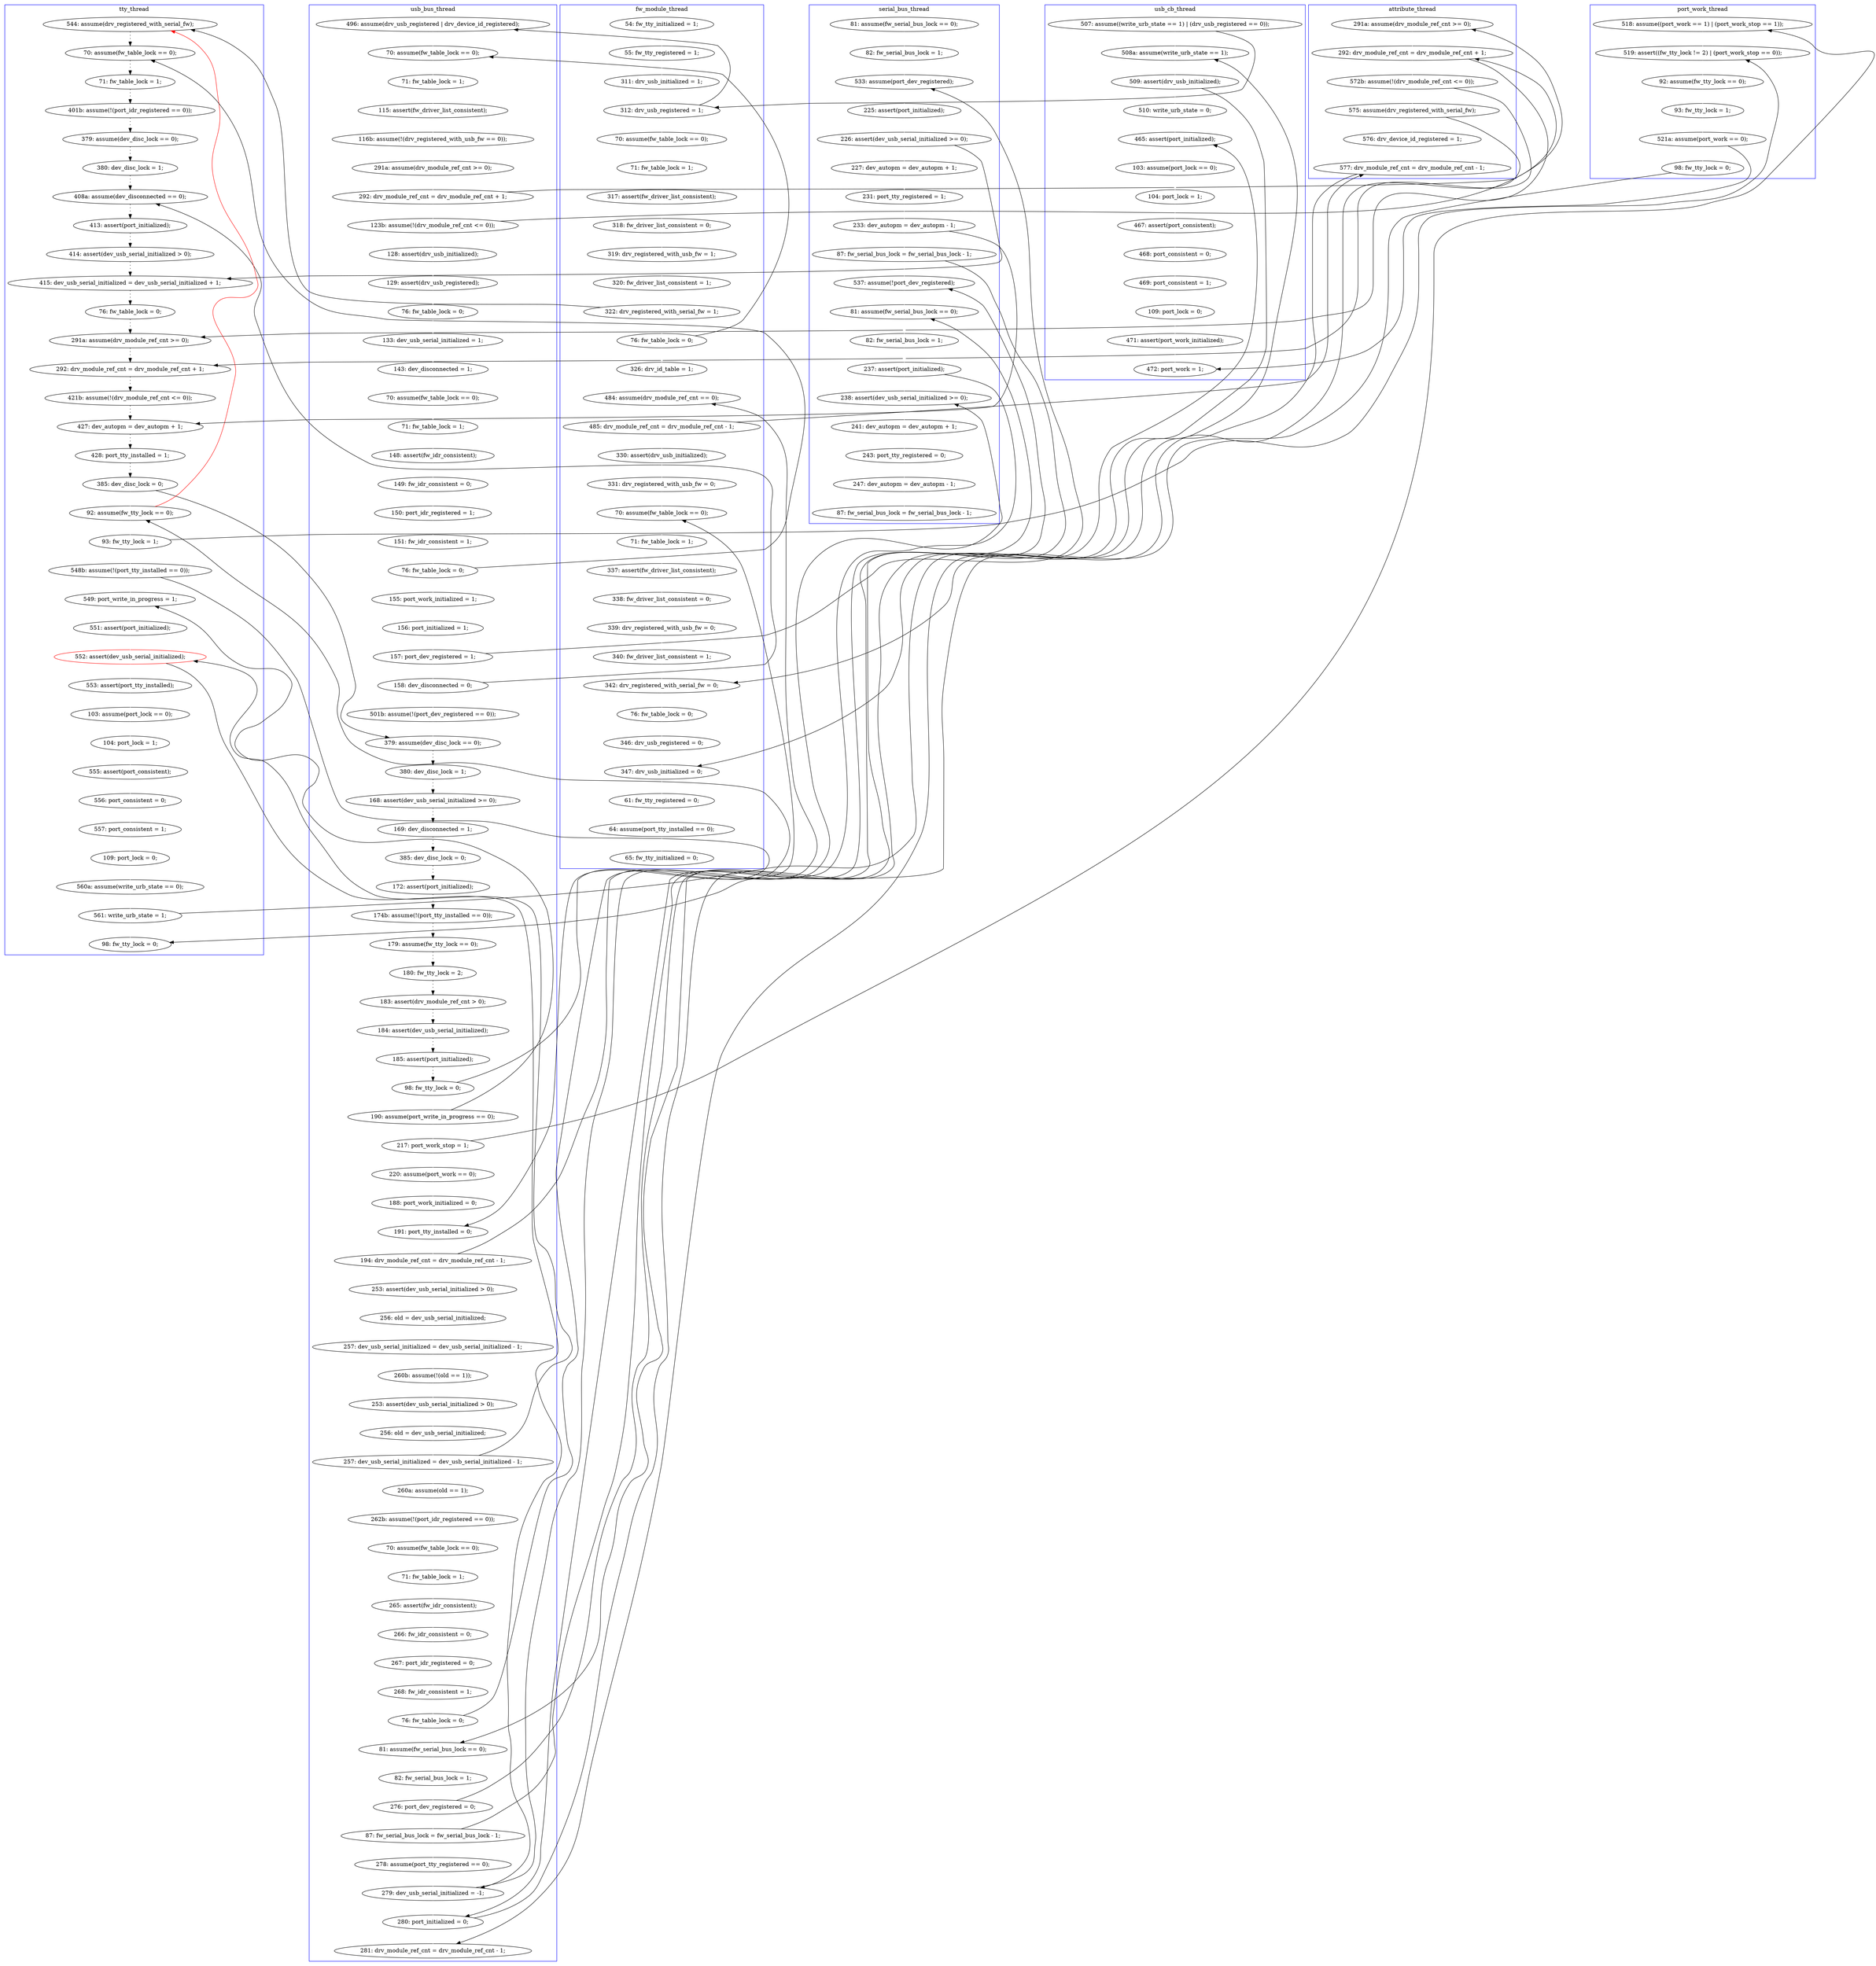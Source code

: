 digraph Counterexample {
	74 -> 76 [color = black, style = solid, constraint = false]
	267 -> 268 [color = white, style = solid]
	322 -> 339 [color = white, style = solid]
	232 -> 235 [color = black, style = solid, constraint = false]
	191 -> 195 [color = black, style = dotted]
	215 -> 216 [color = black, style = dotted]
	268 -> 270 [color = white, style = solid]
	177 -> 182 [color = black, style = dotted]
	272 -> 293 [color = white, style = solid]
	128 -> 135 [color = white, style = solid]
	167 -> 327 [color = white, style = solid]
	71 -> 72 [color = white, style = solid]
	51 -> 66 [color = white, style = solid]
	374 -> 389 [color = white, style = solid]
	154 -> 155 [color = white, style = solid]
	115 -> 117 [color = white, style = solid]
	246 -> 264 [color = white, style = solid]
	237 -> 272 [color = white, style = solid]
	86 -> 92 [color = white, style = solid]
	368 -> 369 [color = white, style = solid]
	217 -> 220 [color = black, style = dotted]
	347 -> 348 [color = white, style = solid]
	78 -> 152 [color = white, style = solid]
	287 -> 294 [color = black, style = solid, constraint = false]
	76 -> 136 [color = black, style = dotted]
	258 -> 259 [color = white, style = solid]
	272 -> 304 [color = black, style = solid, constraint = false]
	80 -> 81 [color = white, style = solid]
	127 -> 128 [color = black, style = solid, constraint = false]
	284 -> 285 [color = white, style = solid]
	152 -> 331 [color = white, style = solid]
	285 -> 287 [color = white, style = solid]
	74 -> 78 [color = white, style = solid]
	129 -> 132 [color = white, style = solid]
	222 -> 225 [color = white, style = solid]
	259 -> 272 [color = black, style = solid, constraint = false]
	196 -> 197 [color = black, style = dotted]
	236 -> 241 [color = white, style = solid]
	173 -> 174 [color = black, style = dotted]
	234 -> 237 [color = white, style = solid]
	366 -> 372 [color = white, style = solid]
	357 -> 360 [color = white, style = solid]
	350 -> 351 [color = white, style = solid]
	378 -> 380 [color = white, style = solid]
	232 -> 234 [color = white, style = solid]
	270 -> 271 [color = white, style = solid]
	225 -> 228 [color = white, style = solid]
	344 -> 347 [color = white, style = solid]
	214 -> 215 [color = black, style = dotted]
	67 -> 69 [color = white, style = solid]
	321 -> 355 [color = black, style = solid, constraint = false]
	72 -> 74 [color = white, style = solid]
	51 -> 56 [color = black, style = solid, constraint = false]
	334 -> 335 [color = white, style = solid]
	81 -> 84 [color = white, style = solid]
	118 -> 119 [color = white, style = solid]
	304 -> 322 [color = white, style = solid]
	264 -> 308 [color = white, style = solid]
	309 -> 312 [color = white, style = solid]
	369 -> 374 [color = white, style = solid]
	93 -> 96 [color = white, style = solid]
	47 -> 338 [color = white, style = solid]
	331 -> 332 [color = white, style = solid]
	41 -> 50 [color = white, style = solid]
	263 -> 267 [color = white, style = solid]
	213 -> 214 [color = black, style = dotted]
	259 -> 261 [color = white, style = solid]
	403 -> 410 [color = white, style = solid]
	308 -> 309 [color = white, style = solid]
	220 -> 226 [color = black, style = solid, constraint = false]
	140 -> 174 [color = black, style = solid, constraint = false]
	56 -> 80 [color = white, style = solid]
	315 -> 317 [color = white, style = solid]
	182 -> 183 [color = black, style = dotted]
	129 -> 171 [color = black, style = solid, constraint = false]
	372 -> 375 [color = white, style = solid]
	274 -> 277 [color = white, style = solid]
	183 -> 186 [color = black, style = dotted]
	360 -> 363 [color = white, style = solid]
	47 -> 51 [color = black, style = solid, constraint = false]
	117 -> 118 [color = white, style = solid]
	135 -> 140 [color = white, style = solid]
	123 -> 136 [color = black, style = solid, constraint = false]
	303 -> 305 [color = white, style = solid]
	212 -> 213 [color = black, style = dotted]
	317 -> 318 [color = white, style = solid]
	227 -> 264 [color = black, style = solid, constraint = false]
	299 -> 303 [color = white, style = solid]
	323 -> 326 [color = white, style = solid]
	123 -> 125 [color = white, style = solid]
	96 -> 155 [color = black, style = solid, constraint = false]
	84 -> 86 [color = white, style = solid]
	356 -> 390 [color = black, style = solid, constraint = false]
	222 -> 234 [color = black, style = solid, constraint = false]
	242 -> 243 [color = white, style = solid]
	160 -> 192 [color = white, style = solid]
	125 -> 126 [color = white, style = solid]
	160 -> 189 [color = black, style = solid, constraint = false]
	393 -> 394 [color = white, style = solid]
	333 -> 338 [color = black, style = solid, constraint = false]
	277 -> 284 [color = white, style = solid]
	225 -> 246 [color = black, style = solid, constraint = false]
	158 -> 159 [color = black, style = dotted]
	348 -> 350 [color = white, style = solid]
	351 -> 353 [color = white, style = solid]
	167 -> 183 [color = black, style = solid, constraint = false]
	40 -> 41 [color = white, style = solid]
	363 -> 364 [color = white, style = solid]
	98 -> 101 [color = white, style = solid]
	273 -> 274 [color = white, style = solid]
	227 -> 232 [color = white, style = solid]
	235 -> 236 [color = white, style = solid]
	390 -> 402 [color = white, style = solid]
	136 -> 137 [color = black, style = dotted]
	303 -> 322 [color = black, style = solid, constraint = false]
	257 -> 258 [color = white, style = solid]
	304 -> 305 [color = black, style = solid, constraint = false]
	195 -> 196 [color = black, style = solid, constraint = false]
	327 -> 369 [color = black, style = solid, constraint = false]
	62 -> 63 [color = white, style = solid]
	174 -> 177 [color = black, style = dotted]
	327 -> 334 [color = white, style = solid]
	141 -> 158 [color = black, style = dotted]
	93 -> 154 [color = black, style = solid, constraint = false]
	208 -> 210 [color = black, style = dotted]
	245 -> 257 [color = white, style = solid]
	404 -> 406 [color = white, style = solid]
	233 -> 235 [color = white, style = solid]
	333 -> 355 [color = white, style = solid]
	103 -> 111 [color = white, style = solid]
	380 -> 381 [color = white, style = solid]
	50 -> 51 [color = white, style = solid]
	318 -> 323 [color = white, style = solid]
	114 -> 115 [color = white, style = solid]
	305 -> 393 [color = white, style = solid]
	120 -> 123 [color = white, style = solid]
	192 -> 294 [color = white, style = solid]
	314 -> 315 [color = white, style = solid]
	216 -> 217 [color = black, style = dotted]
	155 -> 182 [color = black, style = solid, constraint = false]
	132 -> 196 [color = white, style = solid]
	330 -> 333 [color = white, style = solid]
	197 -> 200 [color = black, style = dotted]
	292 -> 304 [color = white, style = solid]
	159 -> 171 [color = black, style = dotted]
	186 -> 189 [color = black, style = dotted]
	70 -> 71 [color = white, style = solid]
	290 -> 292 [color = white, style = solid]
	294 -> 298 [color = white, style = solid]
	101 -> 103 [color = white, style = solid]
	271 -> 273 [color = white, style = solid]
	172 -> 173 [color = black, style = dotted]
	96 -> 97 [color = white, style = solid]
	312 -> 381 [color = black, style = solid, constraint = false]
	66 -> 67 [color = white, style = solid]
	137 -> 141 [color = black, style = dotted]
	312 -> 321 [color = white, style = solid]
	277 -> 347 [color = black, style = solid, constraint = false]
	243 -> 245 [color = white, style = solid]
	127 -> 129 [color = white, style = solid]
	402 -> 404 [color = white, style = solid]
	343 -> 344 [color = white, style = solid]
	332 -> 335 [color = black, style = solid, constraint = false]
	356 -> 357 [color = white, style = solid]
	63 -> 128 [color = white, style = solid]
	353 -> 368 [color = white, style = solid]
	293 -> 314 [color = white, style = solid]
	97 -> 98 [color = white, style = solid]
	290 -> 298 [color = black, style = solid, constraint = false]
	126 -> 127 [color = white, style = solid]
	145 -> 150 [color = white, style = solid]
	192 -> 284 [color = black, style = solid, constraint = false]
	332 -> 343 [color = white, style = solid]
	140 -> 145 [color = white, style = solid]
	220 -> 222 [color = white, style = solid]
	228 -> 233 [color = white, style = solid]
	335 -> 339 [color = black, style = solid, constraint = false]
	322 -> 360 [color = black, style = solid, constraint = false]
	200 -> 201 [color = black, style = dotted]
	261 -> 263 [color = white, style = solid]
	150 -> 160 [color = white, style = solid]
	364 -> 366 [color = white, style = solid]
	287 -> 290 [color = white, style = solid]
	111 -> 114 [color = white, style = solid]
	298 -> 299 [color = white, style = solid]
	201 -> 208 [color = black, style = dotted]
	226 -> 76 [color = red, style = solid, constraint = false]
	241 -> 242 [color = white, style = solid]
	338 -> 356 [color = white, style = solid]
	155 -> 167 [color = white, style = solid]
	119 -> 120 [color = white, style = solid]
	236 -> 331 [color = black, style = solid, constraint = false]
	394 -> 403 [color = white, style = solid]
	195 -> 226 [color = white, style = solid]
	210 -> 212 [color = black, style = dotted]
	69 -> 70 [color = white, style = solid]
	389 -> 390 [color = white, style = solid]
	226 -> 227 [color = white, style = solid]
	189 -> 191 [color = black, style = dotted]
	326 -> 330 [color = white, style = solid]
	78 -> 80 [color = black, style = solid, constraint = false]
	375 -> 378 [color = white, style = solid]
	171 -> 172 [color = black, style = dotted]
	92 -> 93 [color = white, style = solid]
	subgraph cluster5 {
		label = attribute_thread
		color = blue
		334  [label = "576: drv_device_id_registered = 1;"]
		155  [label = "292: drv_module_ref_cnt = drv_module_ref_cnt + 1;"]
		327  [label = "575: assume(drv_registered_with_serial_fw);"]
		335  [label = "577: drv_module_ref_cnt = drv_module_ref_cnt - 1;"]
		154  [label = "291a: assume(drv_module_ref_cnt >= 0);"]
		167  [label = "572b: assume(!(drv_module_ref_cnt <= 0));"]
	}
	subgraph cluster6 {
		label = usb_cb_thread
		color = blue
		378  [label = "109: port_lock = 0;"]
		356  [label = "509: assert(drv_usb_initialized);"]
		338  [label = "508a: assume(write_urb_state == 1);"]
		366  [label = "467: assert(port_consistent);"]
		363  [label = "103: assume(port_lock == 0);"]
		360  [label = "465: assert(port_initialized);"]
		372  [label = "468: port_consistent = 0;"]
		47  [label = "507: assume((write_urb_state == 1) | (drv_usb_registered == 0));"]
		364  [label = "104: port_lock = 1;"]
		380  [label = "471: assert(port_work_initialized);"]
		381  [label = "472: port_work = 1;"]
		357  [label = "510: write_urb_state = 0;"]
		375  [label = "469: port_consistent = 1;"]
	}
	subgraph cluster7 {
		label = port_work_thread
		color = blue
		312  [label = "521a: assume(port_work == 0);"]
		264  [label = "519: assert((fw_tty_lock != 2) | (port_work_stop == 0));"]
		308  [label = "92: assume(fw_tty_lock == 0);"]
		246  [label = "518: assume((port_work == 1) | (port_work_stop == 1));"]
		309  [label = "93: fw_tty_lock = 1;"]
		321  [label = "98: fw_tty_lock = 0;"]
	}
	subgraph cluster4 {
		label = tty_thread
		color = blue
		173  [label = "414: assert(dev_usb_serial_initialized > 0);"]
		227  [label = "93: fw_tty_lock = 1;"]
		315  [label = "104: port_lock = 1;"]
		226  [label = "92: assume(fw_tty_lock == 0);"]
		195  [label = "385: dev_disc_lock = 0;"]
		183  [label = "292: drv_module_ref_cnt = drv_module_ref_cnt + 1;"]
		330  [label = "560a: assume(write_urb_state == 0);"]
		189  [label = "427: dev_autopm = dev_autopm + 1;"]
		172  [label = "413: assert(port_initialized);"]
		293  [label = "553: assert(port_tty_installed);"]
		171  [label = "408a: assume(dev_disconnected == 0);"]
		232  [label = "548b: assume(!(port_tty_installed == 0));"]
		317  [label = "555: assert(port_consistent);"]
		186  [label = "421b: assume(!(drv_module_ref_cnt <= 0));"]
		174  [label = "415: dev_usb_serial_initialized = dev_usb_serial_initialized + 1;"]
		318  [label = "556: port_consistent = 0;"]
		76  [label = "544: assume(drv_registered_with_serial_fw);"]
		191  [label = "428: port_tty_installed = 1;"]
		159  [label = "380: dev_disc_lock = 1;"]
		355  [label = "98: fw_tty_lock = 0;"]
		158  [label = "379: assume(dev_disc_lock == 0);"]
		333  [label = "561: write_urb_state = 1;"]
		272  [label = "552: assert(dev_usb_serial_initialized);", color = red]
		234  [label = "549: port_write_in_progress = 1;"]
		182  [label = "291a: assume(drv_module_ref_cnt >= 0);"]
		326  [label = "109: port_lock = 0;"]
		237  [label = "551: assert(port_initialized);"]
		323  [label = "557: port_consistent = 1;"]
		314  [label = "103: assume(port_lock == 0);"]
		137  [label = "71: fw_table_lock = 1;"]
		177  [label = "76: fw_table_lock = 0;"]
		136  [label = "70: assume(fw_table_lock == 0);"]
		141  [label = "401b: assume(!(port_idr_registered == 0));"]
	}
	subgraph cluster1 {
		label = fw_module_thread
		color = blue
		152  [label = "326: drv_id_table = 1;"]
		69  [label = "317: assert(fw_driver_list_consistent);"]
		332  [label = "485: drv_module_ref_cnt = drv_module_ref_cnt - 1;"]
		66  [label = "70: assume(fw_table_lock == 0);"]
		348  [label = "71: fw_table_lock = 1;"]
		351  [label = "338: fw_driver_list_consistent = 0;"]
		41  [label = "55: fw_tty_registered = 1;"]
		71  [label = "319: drv_registered_with_usb_fw = 1;"]
		404  [label = "64: assume(port_tty_installed == 0);"]
		331  [label = "484: assume(drv_module_ref_cnt == 0);"]
		368  [label = "340: fw_driver_list_consistent = 1;"]
		406  [label = "65: fw_tty_initialized = 0;"]
		50  [label = "311: drv_usb_initialized = 1;"]
		51  [label = "312: drv_usb_registered = 1;"]
		40  [label = "54: fw_tty_initialized = 1;"]
		353  [label = "339: drv_registered_with_usb_fw = 0;"]
		78  [label = "76: fw_table_lock = 0;"]
		70  [label = "318: fw_driver_list_consistent = 0;"]
		72  [label = "320: fw_driver_list_consistent = 1;"]
		347  [label = "70: assume(fw_table_lock == 0);"]
		67  [label = "71: fw_table_lock = 1;"]
		369  [label = "342: drv_registered_with_serial_fw = 0;"]
		390  [label = "347: drv_usb_initialized = 0;"]
		374  [label = "76: fw_table_lock = 0;"]
		74  [label = "322: drv_registered_with_serial_fw = 1;"]
		344  [label = "331: drv_registered_with_usb_fw = 0;"]
		350  [label = "337: assert(fw_driver_list_consistent);"]
		402  [label = "61: fw_tty_registered = 0;"]
		389  [label = "346: drv_usb_registered = 0;"]
		343  [label = "330: assert(drv_usb_initialized);"]
	}
	subgraph cluster2 {
		label = usb_bus_thread
		color = blue
		126  [label = "156: port_initialized = 1;"]
		236  [label = "194: drv_module_ref_cnt = drv_module_ref_cnt - 1;"]
		86  [label = "116b: assume(!(drv_registered_with_usb_fw == 0));"]
		267  [label = "70: assume(fw_table_lock == 0);"]
		274  [label = "268: fw_idr_consistent = 1;"]
		322  [label = "280: port_initialized = 0;"]
		215  [label = "183: assert(drv_module_ref_cnt > 0);"]
		132  [label = "501b: assume(!(port_dev_registered == 0));"]
		114  [label = "70: assume(fw_table_lock == 0);"]
		220  [label = "98: fw_tty_lock = 0;"]
		284  [label = "81: assume(fw_serial_bus_lock == 0);"]
		290  [label = "87: fw_serial_bus_lock = fw_serial_bus_lock - 1;"]
		233  [label = "188: port_work_initialized = 0;"]
		217  [label = "185: assert(port_initialized);"]
		222  [label = "190: assume(port_write_in_progress == 0);"]
		243  [label = "257: dev_usb_serial_initialized = dev_usb_serial_initialized - 1;"]
		213  [label = "179: assume(fw_tty_lock == 0);"]
		123  [label = "76: fw_table_lock = 0;"]
		257  [label = "253: assert(dev_usb_serial_initialized > 0);"]
		216  [label = "184: assert(dev_usb_serial_initialized);"]
		339  [label = "281: drv_module_ref_cnt = drv_module_ref_cnt - 1;"]
		118  [label = "149: fw_idr_consistent = 0;"]
		98  [label = "129: assert(drv_usb_registered);"]
		225  [label = "217: port_work_stop = 1;"]
		119  [label = "150: port_idr_registered = 1;"]
		214  [label = "180: fw_tty_lock = 2;"]
		241  [label = "253: assert(dev_usb_serial_initialized > 0);"]
		81  [label = "71: fw_table_lock = 1;"]
		271  [label = "266: fw_idr_consistent = 0;"]
		127  [label = "157: port_dev_registered = 1;"]
		129  [label = "158: dev_disconnected = 0;"]
		93  [label = "292: drv_module_ref_cnt = drv_module_ref_cnt + 1;"]
		261  [label = "260a: assume(old == 1);"]
		200  [label = "168: assert(dev_usb_serial_initialized >= 0);"]
		92  [label = "291a: assume(drv_module_ref_cnt >= 0);"]
		125  [label = "155: port_work_initialized = 1;"]
		304  [label = "279: dev_usb_serial_initialized = -1;"]
		197  [label = "380: dev_disc_lock = 1;"]
		201  [label = "169: dev_disconnected = 1;"]
		242  [label = "256: old = dev_usb_serial_initialized;"]
		277  [label = "76: fw_table_lock = 0;"]
		96  [label = "123b: assume(!(drv_module_ref_cnt <= 0));"]
		210  [label = "172: assert(port_initialized);"]
		270  [label = "265: assert(fw_idr_consistent);"]
		259  [label = "257: dev_usb_serial_initialized = dev_usb_serial_initialized - 1;"]
		111  [label = "143: dev_disconnected = 1;"]
		263  [label = "262b: assume(!(port_idr_registered == 0));"]
		292  [label = "278: assume(port_tty_registered == 0);"]
		235  [label = "191: port_tty_installed = 0;"]
		117  [label = "148: assert(fw_idr_consistent);"]
		120  [label = "151: fw_idr_consistent = 1;"]
		115  [label = "71: fw_table_lock = 1;"]
		103  [label = "133: dev_usb_serial_initialized = 1;"]
		84  [label = "115: assert(fw_driver_list_consistent);"]
		208  [label = "385: dev_disc_lock = 0;"]
		245  [label = "260b: assume(!(old == 1));"]
		287  [label = "276: port_dev_registered = 0;"]
		212  [label = "174b: assume(!(port_tty_installed == 0));"]
		56  [label = "496: assume(drv_usb_registered | drv_device_id_registered);"]
		228  [label = "220: assume(port_work == 0);"]
		285  [label = "82: fw_serial_bus_lock = 1;"]
		80  [label = "70: assume(fw_table_lock == 0);"]
		101  [label = "76: fw_table_lock = 0;"]
		97  [label = "128: assert(drv_usb_initialized);"]
		258  [label = "256: old = dev_usb_serial_initialized;"]
		196  [label = "379: assume(dev_disc_lock == 0);"]
		268  [label = "71: fw_table_lock = 1;"]
		273  [label = "267: port_idr_registered = 0;"]
	}
	subgraph cluster3 {
		label = serial_bus_thread
		color = blue
		410  [label = "87: fw_serial_bus_lock = fw_serial_bus_lock - 1;"]
		135  [label = "225: assert(port_initialized);"]
		140  [label = "226: assert(dev_usb_serial_initialized >= 0);"]
		192  [label = "87: fw_serial_bus_lock = fw_serial_bus_lock - 1;"]
		63  [label = "82: fw_serial_bus_lock = 1;"]
		298  [label = "81: assume(fw_serial_bus_lock == 0);"]
		393  [label = "241: dev_autopm = dev_autopm + 1;"]
		128  [label = "533: assume(port_dev_registered);"]
		160  [label = "233: dev_autopm = dev_autopm - 1;"]
		299  [label = "82: fw_serial_bus_lock = 1;"]
		305  [label = "238: assert(dev_usb_serial_initialized >= 0);"]
		145  [label = "227: dev_autopm = dev_autopm + 1;"]
		394  [label = "243: port_tty_registered = 0;"]
		294  [label = "537: assume(!port_dev_registered);"]
		62  [label = "81: assume(fw_serial_bus_lock == 0);"]
		303  [label = "237: assert(port_initialized);"]
		403  [label = "247: dev_autopm = dev_autopm - 1;"]
		150  [label = "231: port_tty_registered = 1;"]
	}
}